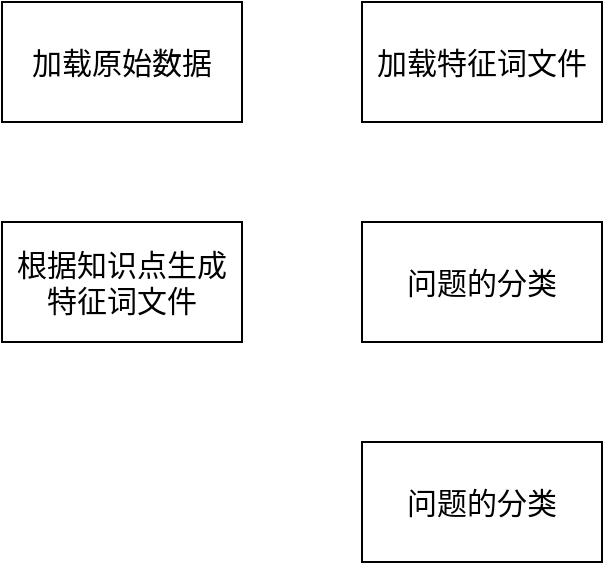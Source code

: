 <mxfile version="24.4.2" type="github">
  <diagram name="第 1 页" id="xd2-DBqmfvaIYT1nYGzt">
    <mxGraphModel dx="1020" dy="655" grid="1" gridSize="10" guides="1" tooltips="1" connect="1" arrows="1" fold="1" page="1" pageScale="1" pageWidth="827" pageHeight="1169" math="0" shadow="0">
      <root>
        <mxCell id="0" />
        <mxCell id="1" parent="0" />
        <mxCell id="MD2gJB0NFOTU7PyMnq_k-1" value="问题的分类" style="rounded=0;whiteSpace=wrap;html=1;fontSize=15;" vertex="1" parent="1">
          <mxGeometry x="280" y="200" width="120" height="60" as="geometry" />
        </mxCell>
        <mxCell id="MD2gJB0NFOTU7PyMnq_k-2" value="问题的分类" style="rounded=0;whiteSpace=wrap;html=1;fontSize=15;" vertex="1" parent="1">
          <mxGeometry x="280" y="310" width="120" height="60" as="geometry" />
        </mxCell>
        <mxCell id="MD2gJB0NFOTU7PyMnq_k-3" value="加载原始数据" style="rounded=0;whiteSpace=wrap;html=1;fontSize=15;" vertex="1" parent="1">
          <mxGeometry x="100" y="90" width="120" height="60" as="geometry" />
        </mxCell>
        <mxCell id="MD2gJB0NFOTU7PyMnq_k-4" value="根据知识点生成特征词文件" style="rounded=0;whiteSpace=wrap;html=1;fontSize=15;" vertex="1" parent="1">
          <mxGeometry x="100" y="200" width="120" height="60" as="geometry" />
        </mxCell>
        <mxCell id="MD2gJB0NFOTU7PyMnq_k-5" value="加载特征词文件" style="rounded=0;whiteSpace=wrap;html=1;fontSize=15;" vertex="1" parent="1">
          <mxGeometry x="280" y="90" width="120" height="60" as="geometry" />
        </mxCell>
      </root>
    </mxGraphModel>
  </diagram>
</mxfile>
